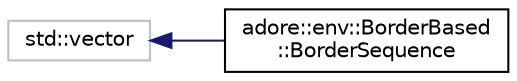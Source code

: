 digraph "Graphical Class Hierarchy"
{
 // LATEX_PDF_SIZE
  edge [fontname="Helvetica",fontsize="10",labelfontname="Helvetica",labelfontsize="10"];
  node [fontname="Helvetica",fontsize="10",shape=record];
  rankdir="LR";
  Node698 [label="std::vector",height=0.2,width=0.4,color="grey75", fillcolor="white", style="filled",tooltip=" "];
  Node698 -> Node0 [dir="back",color="midnightblue",fontsize="10",style="solid",fontname="Helvetica"];
  Node0 [label="adore::env::BorderBased\l::BorderSequence",height=0.2,width=0.4,color="black", fillcolor="white", style="filled",URL="$classadore_1_1env_1_1BorderBased_1_1BorderSequence.html",tooltip="A class which augments a vector of Border* with some sampling features."];
}
